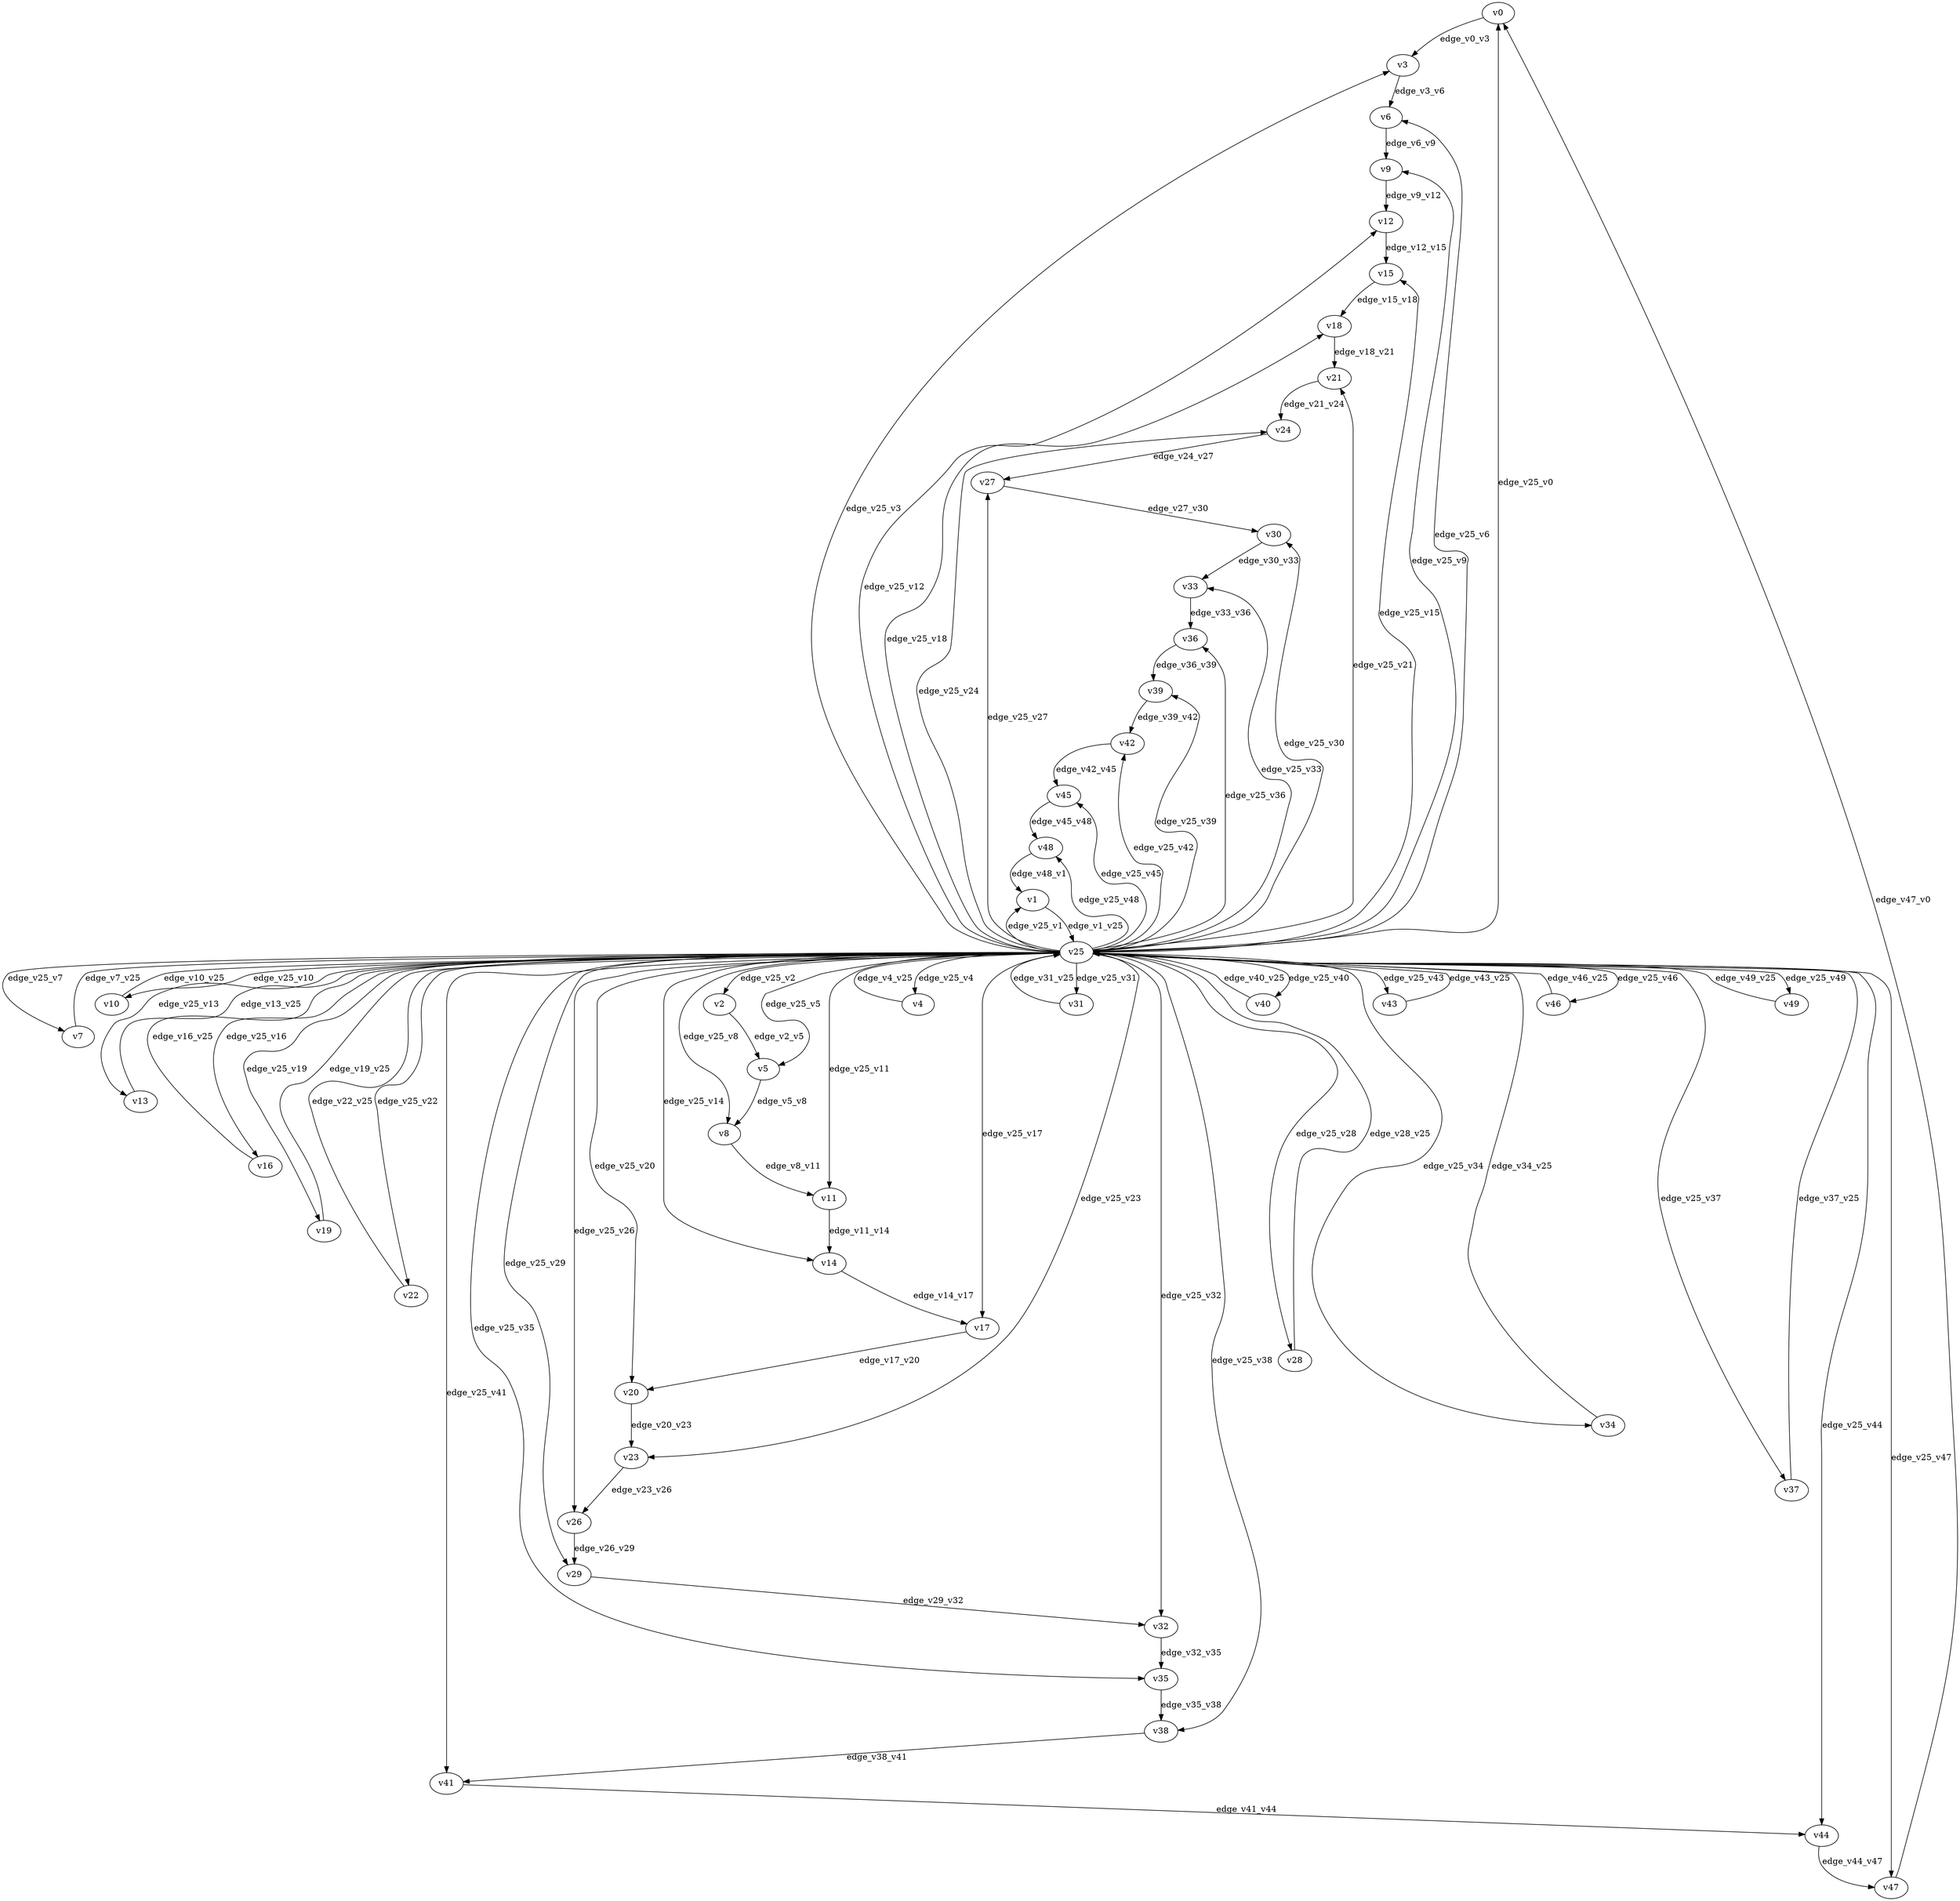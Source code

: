 digraph test060 {
    // Discounted game test case
    // Vertex properties: name [player=X]
    // Edge properties: [weight=Y, discount=Z]

    v0 [name="v0", player=0];
    v1 [name="v1", player=1];
    v2 [name="v2", player=0];
    v3 [name="v3", player=1];
    v4 [name="v4", player=0];
    v5 [name="v5", player=1];
    v6 [name="v6", player=0];
    v7 [name="v7", player=1];
    v8 [name="v8", player=0];
    v9 [name="v9", player=1];
    v10 [name="v10", player=0];
    v11 [name="v11", player=1];
    v12 [name="v12", player=0];
    v13 [name="v13", player=1];
    v14 [name="v14", player=0];
    v15 [name="v15", player=1];
    v16 [name="v16", player=0];
    v17 [name="v17", player=1];
    v18 [name="v18", player=0];
    v19 [name="v19", player=1];
    v20 [name="v20", player=0];
    v21 [name="v21", player=1];
    v22 [name="v22", player=0];
    v23 [name="v23", player=1];
    v24 [name="v24", player=0];
    v25 [name="v25", player=0];
    v26 [name="v26", player=0];
    v27 [name="v27", player=1];
    v28 [name="v28", player=0];
    v29 [name="v29", player=1];
    v30 [name="v30", player=0];
    v31 [name="v31", player=1];
    v32 [name="v32", player=0];
    v33 [name="v33", player=1];
    v34 [name="v34", player=0];
    v35 [name="v35", player=1];
    v36 [name="v36", player=0];
    v37 [name="v37", player=1];
    v38 [name="v38", player=0];
    v39 [name="v39", player=1];
    v40 [name="v40", player=0];
    v41 [name="v41", player=1];
    v42 [name="v42", player=0];
    v43 [name="v43", player=1];
    v44 [name="v44", player=0];
    v45 [name="v45", player=1];
    v46 [name="v46", player=0];
    v47 [name="v47", player=1];
    v48 [name="v48", player=0];
    v49 [name="v49", player=1];

    v25 -> v0 [label="edge_v25_v0", weight=1.38, discount=0.177];
    v25 -> v1 [label="edge_v25_v1", weight=7.38, discount=0.177];
    v1 -> v25 [label="edge_v1_v25", weight=9.22, discount=0.177];
    v25 -> v2 [label="edge_v25_v2", weight=-4.40, discount=0.177];
    v25 -> v3 [label="edge_v25_v3", weight=-0.60, discount=0.177];
    v25 -> v4 [label="edge_v25_v4", weight=5.53, discount=0.177];
    v4 -> v25 [label="edge_v4_v25", weight=4.83, discount=0.177];
    v25 -> v5 [label="edge_v25_v5", weight=-0.14, discount=0.177];
    v25 -> v6 [label="edge_v25_v6", weight=0.99, discount=0.177];
    v25 -> v7 [label="edge_v25_v7", weight=-2.32, discount=0.177];
    v7 -> v25 [label="edge_v7_v25", weight=-4.52, discount=0.177];
    v25 -> v8 [label="edge_v25_v8", weight=-2.10, discount=0.177];
    v25 -> v9 [label="edge_v25_v9", weight=0.32, discount=0.177];
    v25 -> v10 [label="edge_v25_v10", weight=-1.27, discount=0.177];
    v10 -> v25 [label="edge_v10_v25", weight=1.34, discount=0.177];
    v25 -> v11 [label="edge_v25_v11", weight=9.21, discount=0.177];
    v25 -> v12 [label="edge_v25_v12", weight=-1.15, discount=0.177];
    v25 -> v13 [label="edge_v25_v13", weight=-2.93, discount=0.177];
    v13 -> v25 [label="edge_v13_v25", weight=-1.41, discount=0.177];
    v25 -> v14 [label="edge_v25_v14", weight=7.46, discount=0.177];
    v25 -> v15 [label="edge_v25_v15", weight=0.09, discount=0.177];
    v25 -> v16 [label="edge_v25_v16", weight=0.51, discount=0.177];
    v16 -> v25 [label="edge_v16_v25", weight=-1.54, discount=0.177];
    v25 -> v17 [label="edge_v25_v17", weight=6.96, discount=0.177];
    v25 -> v18 [label="edge_v25_v18", weight=-0.25, discount=0.177];
    v25 -> v19 [label="edge_v25_v19", weight=0.08, discount=0.177];
    v19 -> v25 [label="edge_v19_v25", weight=0.94, discount=0.177];
    v25 -> v20 [label="edge_v25_v20", weight=1.59, discount=0.177];
    v25 -> v21 [label="edge_v25_v21", weight=5.96, discount=0.177];
    v25 -> v22 [label="edge_v25_v22", weight=-2.88, discount=0.177];
    v22 -> v25 [label="edge_v22_v25", weight=-1.36, discount=0.177];
    v25 -> v23 [label="edge_v25_v23", weight=0.29, discount=0.177];
    v25 -> v24 [label="edge_v25_v24", weight=-1.97, discount=0.177];
    v25 -> v26 [label="edge_v25_v26", weight=4.86, discount=0.177];
    v25 -> v27 [label="edge_v25_v27", weight=9.76, discount=0.177];
    v25 -> v28 [label="edge_v25_v28", weight=-1.12, discount=0.177];
    v28 -> v25 [label="edge_v28_v25", weight=0.84, discount=0.177];
    v25 -> v29 [label="edge_v25_v29", weight=-1.42, discount=0.177];
    v25 -> v30 [label="edge_v25_v30", weight=-3.00, discount=0.177];
    v25 -> v31 [label="edge_v25_v31", weight=9.83, discount=0.177];
    v31 -> v25 [label="edge_v31_v25", weight=7.20, discount=0.177];
    v25 -> v32 [label="edge_v25_v32", weight=2.16, discount=0.177];
    v25 -> v33 [label="edge_v25_v33", weight=-0.55, discount=0.177];
    v25 -> v34 [label="edge_v25_v34", weight=-1.90, discount=0.177];
    v34 -> v25 [label="edge_v34_v25", weight=0.68, discount=0.177];
    v25 -> v35 [label="edge_v25_v35", weight=0.53, discount=0.177];
    v25 -> v36 [label="edge_v25_v36", weight=5.79, discount=0.177];
    v25 -> v37 [label="edge_v25_v37", weight=-5.84, discount=0.177];
    v37 -> v25 [label="edge_v37_v25", weight=-7.67, discount=0.177];
    v25 -> v38 [label="edge_v25_v38", weight=-2.30, discount=0.177];
    v25 -> v39 [label="edge_v25_v39", weight=-5.42, discount=0.177];
    v25 -> v40 [label="edge_v25_v40", weight=6.25, discount=0.177];
    v40 -> v25 [label="edge_v40_v25", weight=8.12, discount=0.177];
    v25 -> v41 [label="edge_v25_v41", weight=5.71, discount=0.177];
    v25 -> v42 [label="edge_v25_v42", weight=3.45, discount=0.177];
    v25 -> v43 [label="edge_v25_v43", weight=6.86, discount=0.177];
    v43 -> v25 [label="edge_v43_v25", weight=4.48, discount=0.177];
    v25 -> v44 [label="edge_v25_v44", weight=1.88, discount=0.177];
    v25 -> v45 [label="edge_v25_v45", weight=0.26, discount=0.177];
    v25 -> v46 [label="edge_v25_v46", weight=3.95, discount=0.177];
    v46 -> v25 [label="edge_v46_v25", weight=4.29, discount=0.177];
    v25 -> v47 [label="edge_v25_v47", weight=7.03, discount=0.177];
    v25 -> v48 [label="edge_v25_v48", weight=-3.85, discount=0.177];
    v25 -> v49 [label="edge_v25_v49", weight=7.64, discount=0.177];
    v49 -> v25 [label="edge_v49_v25", weight=5.35, discount=0.177];
    v0 -> v3 [label="edge_v0_v3", weight=-1.17, discount=0.177];
    v2 -> v5 [label="edge_v2_v5", weight=-2.34, discount=0.177];
    v3 -> v6 [label="edge_v3_v6", weight=-1.88, discount=0.177];
    v5 -> v8 [label="edge_v5_v8", weight=-2.00, discount=0.177];
    v6 -> v9 [label="edge_v6_v9", weight=2.69, discount=0.177];
    v8 -> v11 [label="edge_v8_v11", weight=-0.56, discount=0.177];
    v9 -> v12 [label="edge_v9_v12", weight=3.16, discount=0.177];
    v11 -> v14 [label="edge_v11_v14", weight=5.31, discount=0.177];
    v12 -> v15 [label="edge_v12_v15", weight=3.48, discount=0.177];
    v14 -> v17 [label="edge_v14_v17", weight=3.73, discount=0.177];
    v15 -> v18 [label="edge_v15_v18", weight=-1.87, discount=0.177];
    v17 -> v20 [label="edge_v17_v20", weight=-2.85, discount=0.177];
    v18 -> v21 [label="edge_v18_v21", weight=2.53, discount=0.177];
    v20 -> v23 [label="edge_v20_v23", weight=5.50, discount=0.177];
    v21 -> v24 [label="edge_v21_v24", weight=5.06, discount=0.177];
    v23 -> v26 [label="edge_v23_v26", weight=1.98, discount=0.177];
    v24 -> v27 [label="edge_v24_v27", weight=1.92, discount=0.177];
    v26 -> v29 [label="edge_v26_v29", weight=2.59, discount=0.177];
    v27 -> v30 [label="edge_v27_v30", weight=-0.84, discount=0.177];
    v29 -> v32 [label="edge_v29_v32", weight=-0.08, discount=0.177];
    v30 -> v33 [label="edge_v30_v33", weight=-2.15, discount=0.177];
    v32 -> v35 [label="edge_v32_v35", weight=5.01, discount=0.177];
    v33 -> v36 [label="edge_v33_v36", weight=6.06, discount=0.177];
    v35 -> v38 [label="edge_v35_v38", weight=2.96, discount=0.177];
    v36 -> v39 [label="edge_v36_v39", weight=5.79, discount=0.177];
    v38 -> v41 [label="edge_v38_v41", weight=-2.44, discount=0.177];
    v39 -> v42 [label="edge_v39_v42", weight=3.02, discount=0.177];
    v41 -> v44 [label="edge_v41_v44", weight=-0.13, discount=0.177];
    v42 -> v45 [label="edge_v42_v45", weight=-2.62, discount=0.177];
    v44 -> v47 [label="edge_v44_v47", weight=4.95, discount=0.177];
    v45 -> v48 [label="edge_v45_v48", weight=0.48, discount=0.177];
    v47 -> v0 [label="edge_v47_v0", weight=-2.57, discount=0.177];
    v48 -> v1 [label="edge_v48_v1", weight=0.39, discount=0.177];
}
